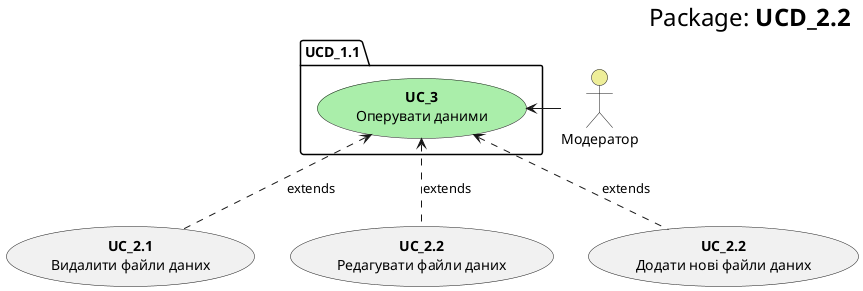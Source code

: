 @startuml
    right header
        <font size=24 color=black>Package:<b> UCD_2.2
    end header

    package UCD_1.1 {
        usecase "<b>UC_3</b>\nОперувати даними" as UC_3 #aaeeaa
    }
    
    actor "Модератор" as Moder #eeee99
    Moder -l-> UC_3
    
    usecase "<b>UC_2.1</b>\nВидалити файли даних" as UC_3.1
    usecase "<b>UC_2.2</b>\nРедагувати файли даних" as UC_3.2
    usecase "<b>UC_2.2</b>\nДодати нові файли даних" as UC_3.3
    
    UC_3.1 .u.> UC_3: extends
    UC_3.2 .u.> UC_3: extends
    UC_3.3 .u.> UC_3: extends
    
@enduml
